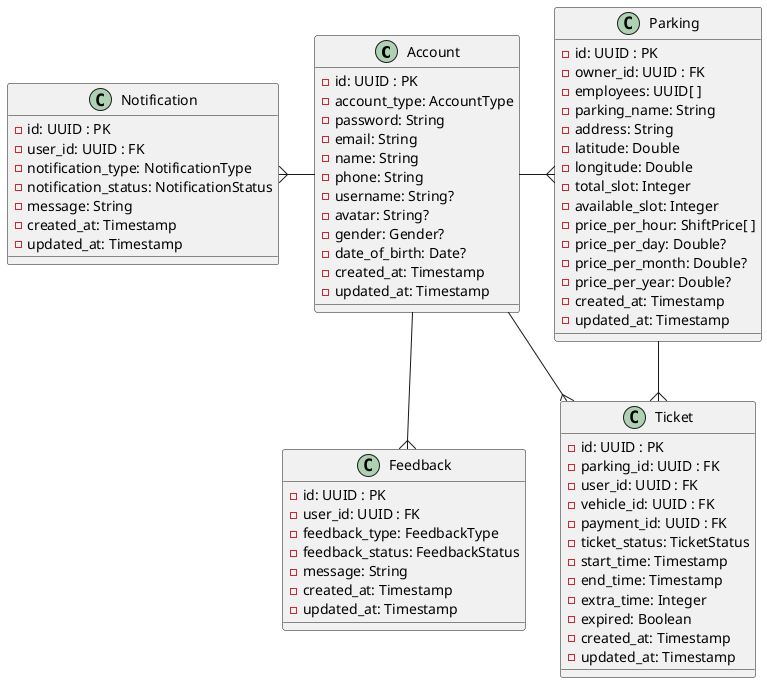 @startuml class_overall

class Account {
  -id: UUID : PK
  -account_type: AccountType
  -password: String
  -email: String
  -name: String
  -phone: String
  -username: String?
  -avatar: String?
  -gender: Gender?
  -date_of_birth: Date?
  -created_at: Timestamp
  -updated_at: Timestamp
}

class Parking {
  -id: UUID : PK
  -owner_id: UUID : FK
  -employees: UUID[ ]
  -parking_name: String
  -address: String
  -latitude: Double
  -longitude: Double
  -total_slot: Integer
  -available_slot: Integer
  -price_per_hour: ShiftPrice[ ]
  -price_per_day: Double?
  -price_per_month: Double?
  -price_per_year: Double?
  -created_at: Timestamp
  -updated_at: Timestamp
}

class Ticket {
  -id: UUID : PK
  -parking_id: UUID : FK
  -user_id: UUID : FK
  -vehicle_id: UUID : FK
  -payment_id: UUID : FK
  -ticket_status: TicketStatus
  -start_time: Timestamp
  -end_time: Timestamp
  -extra_time: Integer
  -expired: Boolean
  -created_at: Timestamp
  -updated_at: Timestamp
}

class Notification {
  -id: UUID : PK
  -user_id: UUID : FK
  -notification_type: NotificationType
  -notification_status: NotificationStatus
  -message: String
  -created_at: Timestamp
  -updated_at: Timestamp
}

class Feedback {
  -id: UUID : PK
  -user_id: UUID : FK
  -feedback_type: FeedbackType
  -feedback_status: FeedbackStatus
  -message: String
  -created_at: Timestamp
  -updated_at: Timestamp
}

Account --{ Ticket
Account -left-{ Notification
Account --{ Feedback
Account -right-{ Parking

Parking --{ Ticket

@enduml